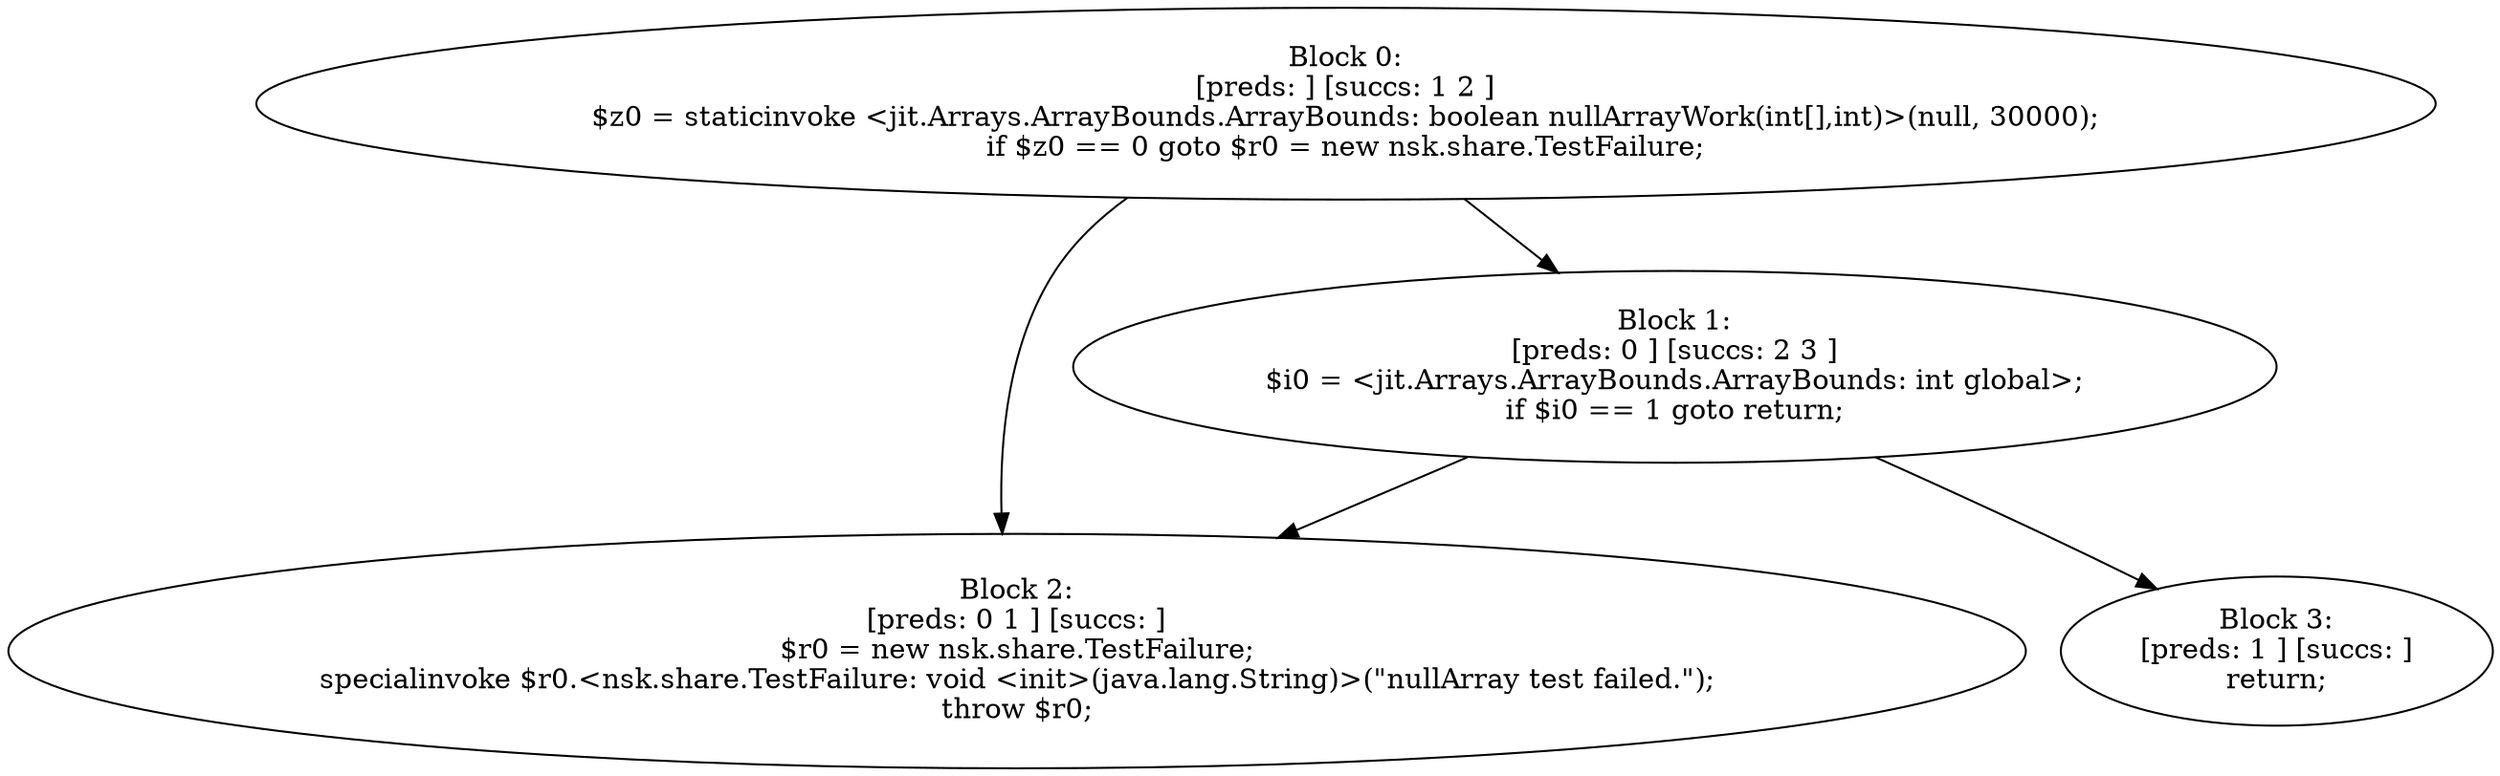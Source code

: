 digraph "unitGraph" {
    "Block 0:
[preds: ] [succs: 1 2 ]
$z0 = staticinvoke <jit.Arrays.ArrayBounds.ArrayBounds: boolean nullArrayWork(int[],int)>(null, 30000);
if $z0 == 0 goto $r0 = new nsk.share.TestFailure;
"
    "Block 1:
[preds: 0 ] [succs: 2 3 ]
$i0 = <jit.Arrays.ArrayBounds.ArrayBounds: int global>;
if $i0 == 1 goto return;
"
    "Block 2:
[preds: 0 1 ] [succs: ]
$r0 = new nsk.share.TestFailure;
specialinvoke $r0.<nsk.share.TestFailure: void <init>(java.lang.String)>(\"nullArray test failed.\");
throw $r0;
"
    "Block 3:
[preds: 1 ] [succs: ]
return;
"
    "Block 0:
[preds: ] [succs: 1 2 ]
$z0 = staticinvoke <jit.Arrays.ArrayBounds.ArrayBounds: boolean nullArrayWork(int[],int)>(null, 30000);
if $z0 == 0 goto $r0 = new nsk.share.TestFailure;
"->"Block 1:
[preds: 0 ] [succs: 2 3 ]
$i0 = <jit.Arrays.ArrayBounds.ArrayBounds: int global>;
if $i0 == 1 goto return;
";
    "Block 0:
[preds: ] [succs: 1 2 ]
$z0 = staticinvoke <jit.Arrays.ArrayBounds.ArrayBounds: boolean nullArrayWork(int[],int)>(null, 30000);
if $z0 == 0 goto $r0 = new nsk.share.TestFailure;
"->"Block 2:
[preds: 0 1 ] [succs: ]
$r0 = new nsk.share.TestFailure;
specialinvoke $r0.<nsk.share.TestFailure: void <init>(java.lang.String)>(\"nullArray test failed.\");
throw $r0;
";
    "Block 1:
[preds: 0 ] [succs: 2 3 ]
$i0 = <jit.Arrays.ArrayBounds.ArrayBounds: int global>;
if $i0 == 1 goto return;
"->"Block 2:
[preds: 0 1 ] [succs: ]
$r0 = new nsk.share.TestFailure;
specialinvoke $r0.<nsk.share.TestFailure: void <init>(java.lang.String)>(\"nullArray test failed.\");
throw $r0;
";
    "Block 1:
[preds: 0 ] [succs: 2 3 ]
$i0 = <jit.Arrays.ArrayBounds.ArrayBounds: int global>;
if $i0 == 1 goto return;
"->"Block 3:
[preds: 1 ] [succs: ]
return;
";
}
